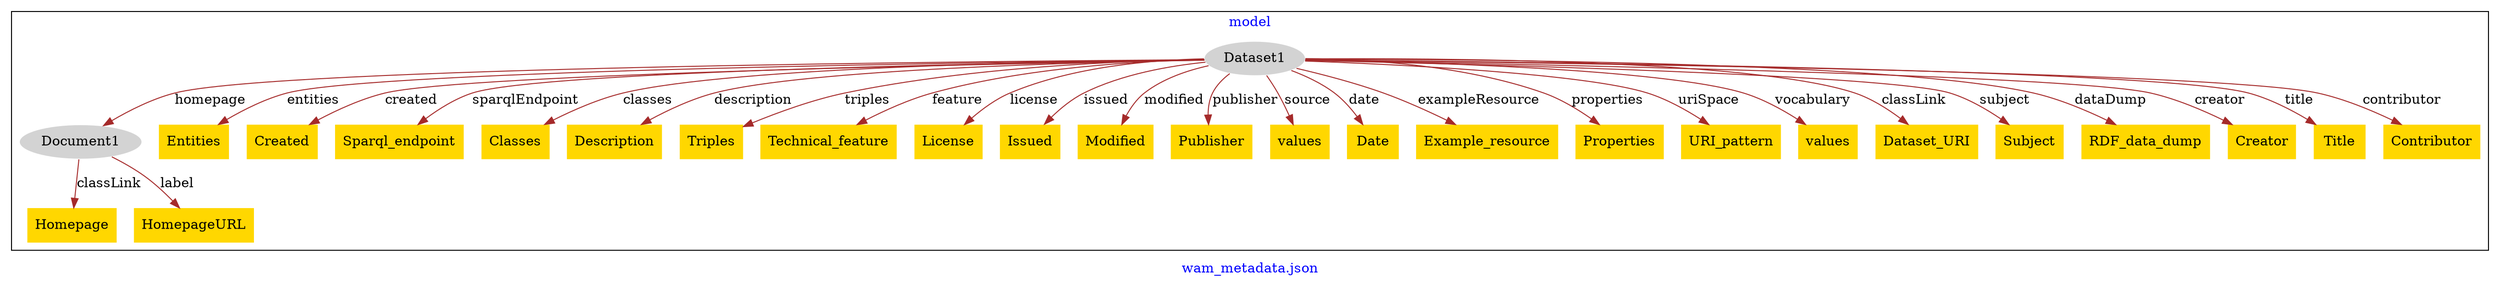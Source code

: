 digraph n0 {
fontcolor="blue"
remincross="true"
label="wam_metadata.json"
subgraph cluster {
label="model"
n2[style="filled",color="white",fillcolor="lightgray",label="Dataset1"];
n3[style="filled",color="white",fillcolor="lightgray",label="Document1"];
n4[shape="plaintext",style="filled",fillcolor="gold",label="Homepage"];
n5[shape="plaintext",style="filled",fillcolor="gold",label="Entities"];
n6[shape="plaintext",style="filled",fillcolor="gold",label="Created"];
n7[shape="plaintext",style="filled",fillcolor="gold",label="Sparql_endpoint"];
n8[shape="plaintext",style="filled",fillcolor="gold",label="Classes"];
n9[shape="plaintext",style="filled",fillcolor="gold",label="Description"];
n10[shape="plaintext",style="filled",fillcolor="gold",label="Triples"];
n11[shape="plaintext",style="filled",fillcolor="gold",label="Technical_feature"];
n12[shape="plaintext",style="filled",fillcolor="gold",label="License"];
n13[shape="plaintext",style="filled",fillcolor="gold",label="Issued"];
n14[shape="plaintext",style="filled",fillcolor="gold",label="Modified"];
n15[shape="plaintext",style="filled",fillcolor="gold",label="Publisher"];
n16[shape="plaintext",style="filled",fillcolor="gold",label="values"];
n17[shape="plaintext",style="filled",fillcolor="gold",label="Date"];
n18[shape="plaintext",style="filled",fillcolor="gold",label="Example_resource"];
n19[shape="plaintext",style="filled",fillcolor="gold",label="Properties"];
n20[shape="plaintext",style="filled",fillcolor="gold",label="URI_pattern"];
n21[shape="plaintext",style="filled",fillcolor="gold",label="values"];
n22[shape="plaintext",style="filled",fillcolor="gold",label="Dataset_URI"];
n23[shape="plaintext",style="filled",fillcolor="gold",label="Subject"];
n24[shape="plaintext",style="filled",fillcolor="gold",label="RDF_data_dump"];
n25[shape="plaintext",style="filled",fillcolor="gold",label="Creator"];
n26[shape="plaintext",style="filled",fillcolor="gold",label="Title"];
n27[shape="plaintext",style="filled",fillcolor="gold",label="HomepageURL"];
n28[shape="plaintext",style="filled",fillcolor="gold",label="Contributor"];
}
n2 -> n3[color="brown",fontcolor="black",label="homepage"]
n3 -> n4[color="brown",fontcolor="black",label="classLink"]
n2 -> n5[color="brown",fontcolor="black",label="entities"]
n2 -> n6[color="brown",fontcolor="black",label="created"]
n2 -> n7[color="brown",fontcolor="black",label="sparqlEndpoint"]
n2 -> n8[color="brown",fontcolor="black",label="classes"]
n2 -> n9[color="brown",fontcolor="black",label="description"]
n2 -> n10[color="brown",fontcolor="black",label="triples"]
n2 -> n11[color="brown",fontcolor="black",label="feature"]
n2 -> n12[color="brown",fontcolor="black",label="license"]
n2 -> n13[color="brown",fontcolor="black",label="issued"]
n2 -> n14[color="brown",fontcolor="black",label="modified"]
n2 -> n15[color="brown",fontcolor="black",label="publisher"]
n2 -> n16[color="brown",fontcolor="black",label="source"]
n2 -> n17[color="brown",fontcolor="black",label="date"]
n2 -> n18[color="brown",fontcolor="black",label="exampleResource"]
n2 -> n19[color="brown",fontcolor="black",label="properties"]
n2 -> n20[color="brown",fontcolor="black",label="uriSpace"]
n2 -> n21[color="brown",fontcolor="black",label="vocabulary"]
n2 -> n22[color="brown",fontcolor="black",label="classLink"]
n2 -> n23[color="brown",fontcolor="black",label="subject"]
n2 -> n24[color="brown",fontcolor="black",label="dataDump"]
n2 -> n25[color="brown",fontcolor="black",label="creator"]
n2 -> n26[color="brown",fontcolor="black",label="title"]
n3 -> n27[color="brown",fontcolor="black",label="label"]
n2 -> n28[color="brown",fontcolor="black",label="contributor"]
}
